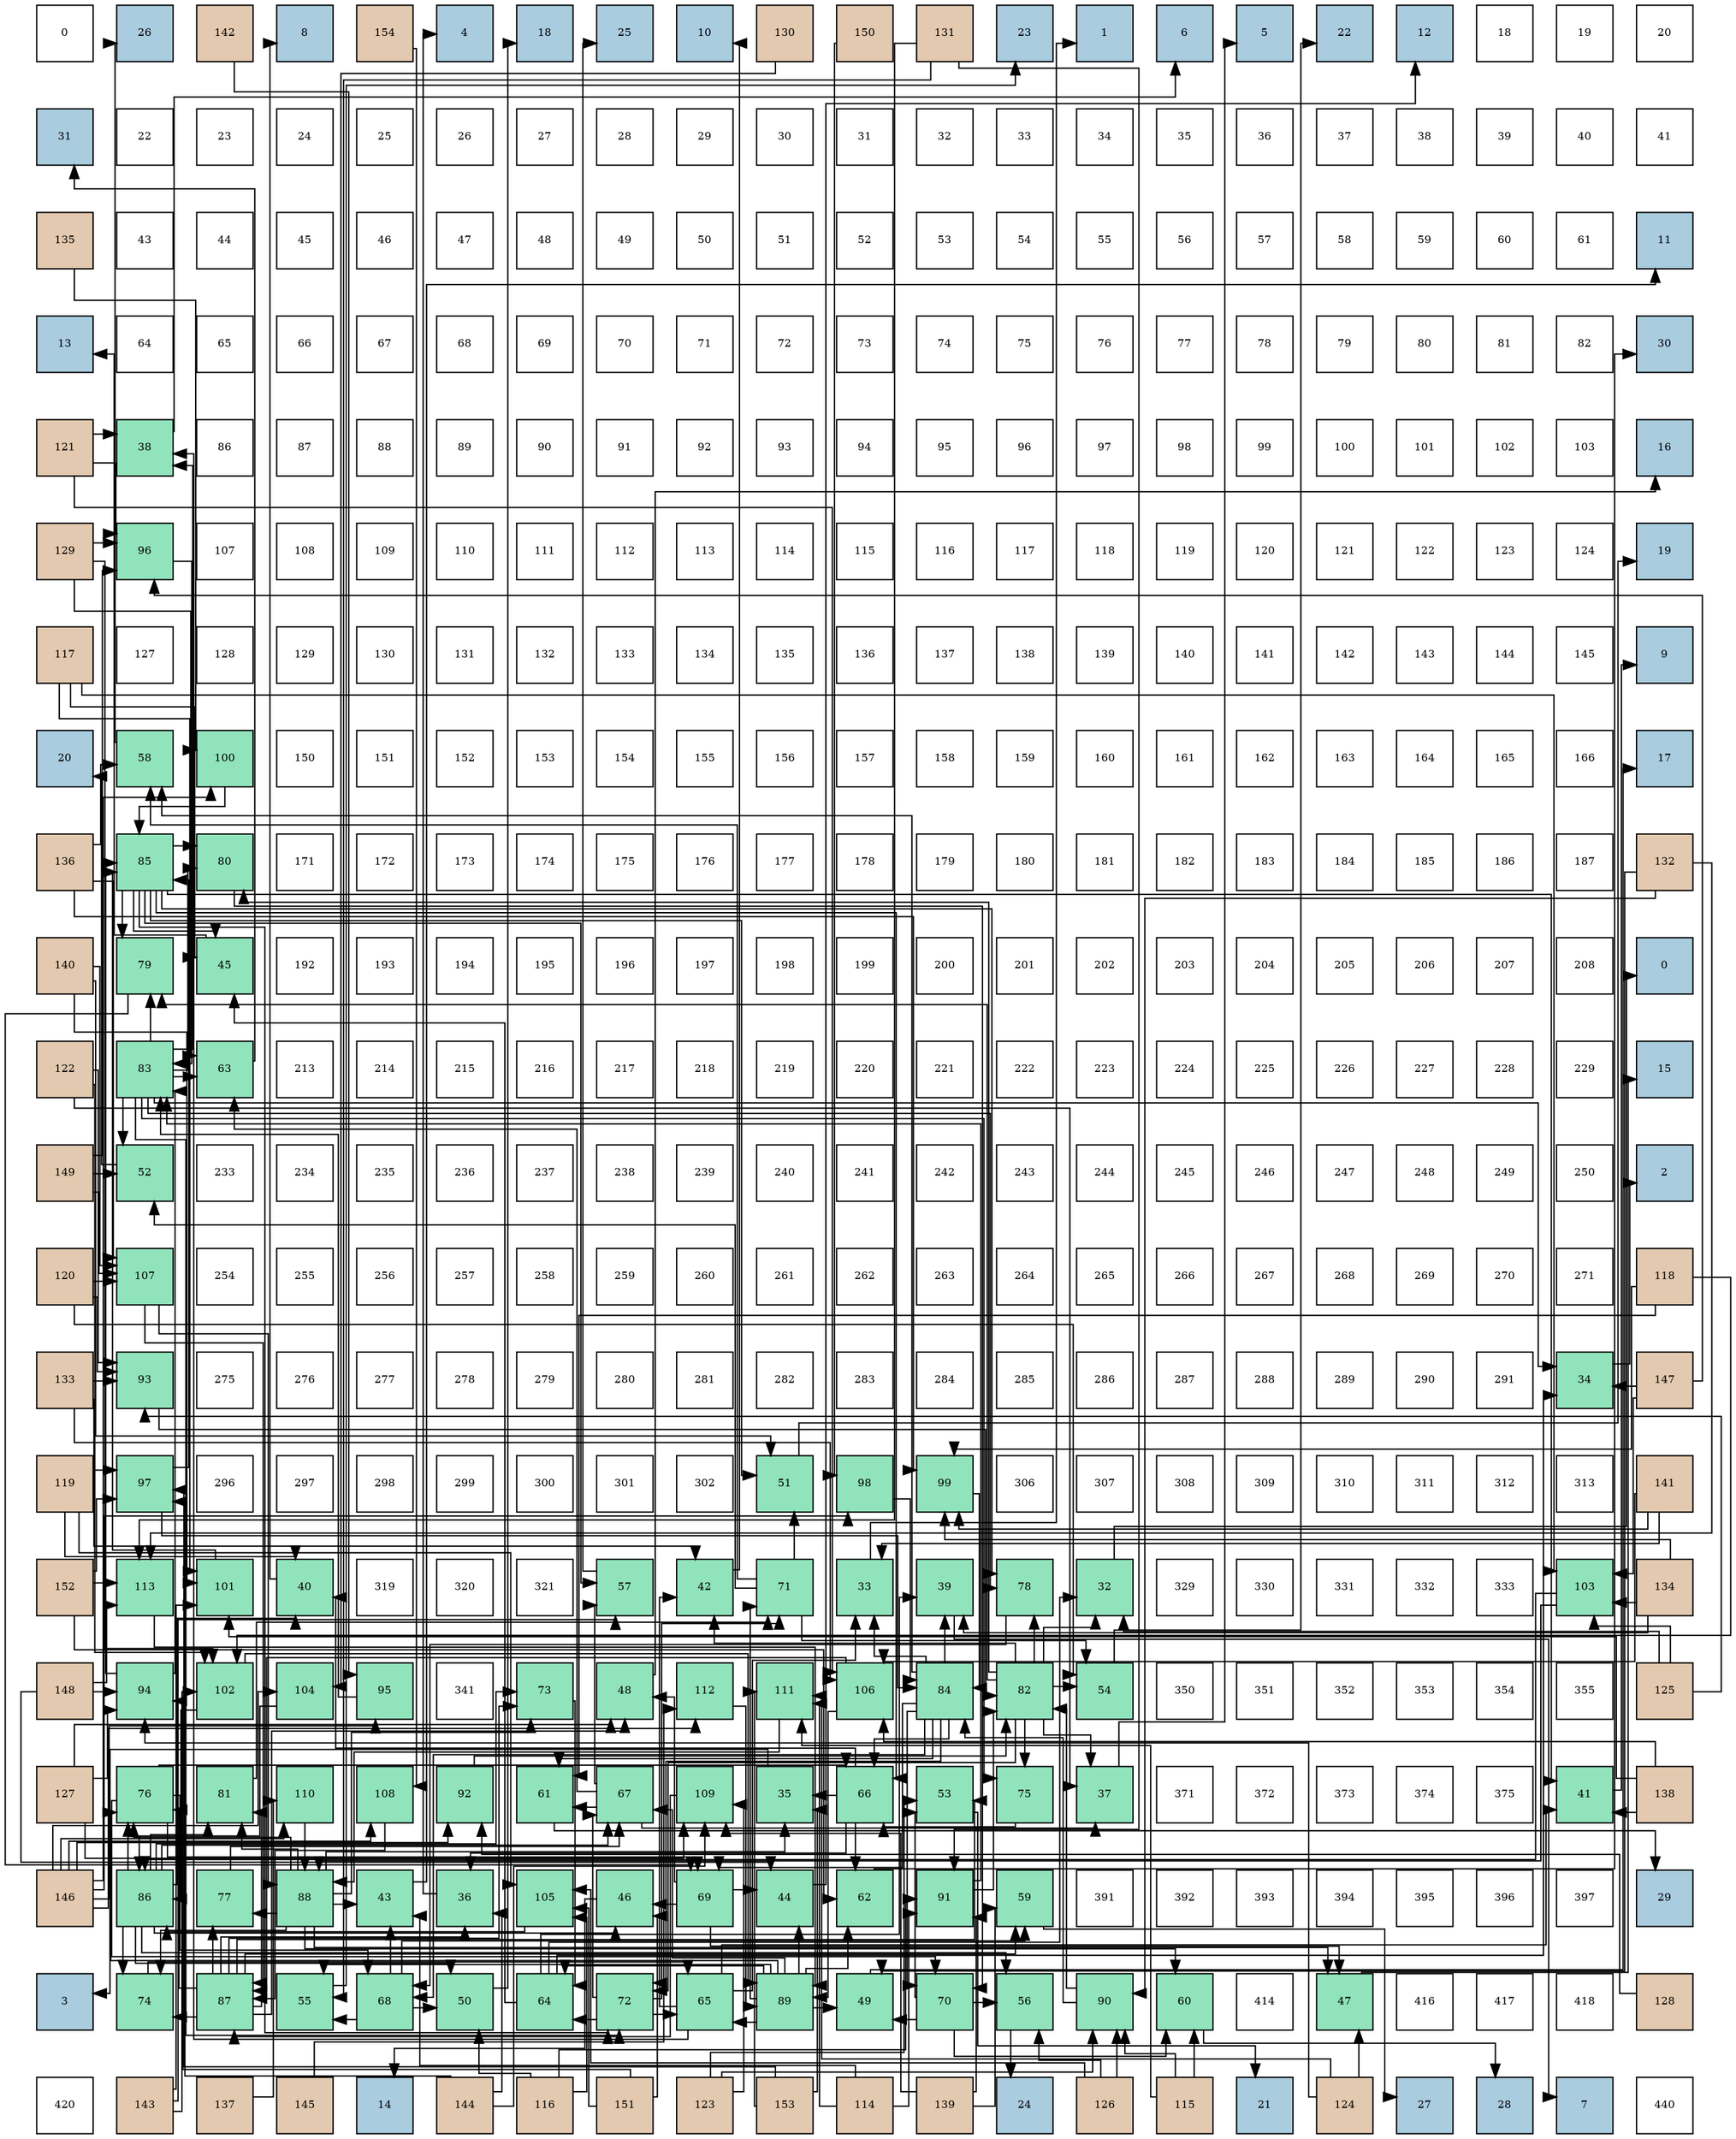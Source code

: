 digraph layout{
 rankdir=TB;
 splines=ortho;
 node [style=filled shape=square fixedsize=true width=0.6];
0[label="0", fontsize=8, fillcolor="#ffffff"];
1[label="26", fontsize=8, fillcolor="#a9ccde"];
2[label="142", fontsize=8, fillcolor="#e3c9af"];
3[label="8", fontsize=8, fillcolor="#a9ccde"];
4[label="154", fontsize=8, fillcolor="#e3c9af"];
5[label="4", fontsize=8, fillcolor="#a9ccde"];
6[label="18", fontsize=8, fillcolor="#a9ccde"];
7[label="25", fontsize=8, fillcolor="#a9ccde"];
8[label="10", fontsize=8, fillcolor="#a9ccde"];
9[label="130", fontsize=8, fillcolor="#e3c9af"];
10[label="150", fontsize=8, fillcolor="#e3c9af"];
11[label="131", fontsize=8, fillcolor="#e3c9af"];
12[label="23", fontsize=8, fillcolor="#a9ccde"];
13[label="1", fontsize=8, fillcolor="#a9ccde"];
14[label="6", fontsize=8, fillcolor="#a9ccde"];
15[label="5", fontsize=8, fillcolor="#a9ccde"];
16[label="22", fontsize=8, fillcolor="#a9ccde"];
17[label="12", fontsize=8, fillcolor="#a9ccde"];
18[label="18", fontsize=8, fillcolor="#ffffff"];
19[label="19", fontsize=8, fillcolor="#ffffff"];
20[label="20", fontsize=8, fillcolor="#ffffff"];
21[label="31", fontsize=8, fillcolor="#a9ccde"];
22[label="22", fontsize=8, fillcolor="#ffffff"];
23[label="23", fontsize=8, fillcolor="#ffffff"];
24[label="24", fontsize=8, fillcolor="#ffffff"];
25[label="25", fontsize=8, fillcolor="#ffffff"];
26[label="26", fontsize=8, fillcolor="#ffffff"];
27[label="27", fontsize=8, fillcolor="#ffffff"];
28[label="28", fontsize=8, fillcolor="#ffffff"];
29[label="29", fontsize=8, fillcolor="#ffffff"];
30[label="30", fontsize=8, fillcolor="#ffffff"];
31[label="31", fontsize=8, fillcolor="#ffffff"];
32[label="32", fontsize=8, fillcolor="#ffffff"];
33[label="33", fontsize=8, fillcolor="#ffffff"];
34[label="34", fontsize=8, fillcolor="#ffffff"];
35[label="35", fontsize=8, fillcolor="#ffffff"];
36[label="36", fontsize=8, fillcolor="#ffffff"];
37[label="37", fontsize=8, fillcolor="#ffffff"];
38[label="38", fontsize=8, fillcolor="#ffffff"];
39[label="39", fontsize=8, fillcolor="#ffffff"];
40[label="40", fontsize=8, fillcolor="#ffffff"];
41[label="41", fontsize=8, fillcolor="#ffffff"];
42[label="135", fontsize=8, fillcolor="#e3c9af"];
43[label="43", fontsize=8, fillcolor="#ffffff"];
44[label="44", fontsize=8, fillcolor="#ffffff"];
45[label="45", fontsize=8, fillcolor="#ffffff"];
46[label="46", fontsize=8, fillcolor="#ffffff"];
47[label="47", fontsize=8, fillcolor="#ffffff"];
48[label="48", fontsize=8, fillcolor="#ffffff"];
49[label="49", fontsize=8, fillcolor="#ffffff"];
50[label="50", fontsize=8, fillcolor="#ffffff"];
51[label="51", fontsize=8, fillcolor="#ffffff"];
52[label="52", fontsize=8, fillcolor="#ffffff"];
53[label="53", fontsize=8, fillcolor="#ffffff"];
54[label="54", fontsize=8, fillcolor="#ffffff"];
55[label="55", fontsize=8, fillcolor="#ffffff"];
56[label="56", fontsize=8, fillcolor="#ffffff"];
57[label="57", fontsize=8, fillcolor="#ffffff"];
58[label="58", fontsize=8, fillcolor="#ffffff"];
59[label="59", fontsize=8, fillcolor="#ffffff"];
60[label="60", fontsize=8, fillcolor="#ffffff"];
61[label="61", fontsize=8, fillcolor="#ffffff"];
62[label="11", fontsize=8, fillcolor="#a9ccde"];
63[label="13", fontsize=8, fillcolor="#a9ccde"];
64[label="64", fontsize=8, fillcolor="#ffffff"];
65[label="65", fontsize=8, fillcolor="#ffffff"];
66[label="66", fontsize=8, fillcolor="#ffffff"];
67[label="67", fontsize=8, fillcolor="#ffffff"];
68[label="68", fontsize=8, fillcolor="#ffffff"];
69[label="69", fontsize=8, fillcolor="#ffffff"];
70[label="70", fontsize=8, fillcolor="#ffffff"];
71[label="71", fontsize=8, fillcolor="#ffffff"];
72[label="72", fontsize=8, fillcolor="#ffffff"];
73[label="73", fontsize=8, fillcolor="#ffffff"];
74[label="74", fontsize=8, fillcolor="#ffffff"];
75[label="75", fontsize=8, fillcolor="#ffffff"];
76[label="76", fontsize=8, fillcolor="#ffffff"];
77[label="77", fontsize=8, fillcolor="#ffffff"];
78[label="78", fontsize=8, fillcolor="#ffffff"];
79[label="79", fontsize=8, fillcolor="#ffffff"];
80[label="80", fontsize=8, fillcolor="#ffffff"];
81[label="81", fontsize=8, fillcolor="#ffffff"];
82[label="82", fontsize=8, fillcolor="#ffffff"];
83[label="30", fontsize=8, fillcolor="#a9ccde"];
84[label="121", fontsize=8, fillcolor="#e3c9af"];
85[label="38", fontsize=8, fillcolor="#91e3bb"];
86[label="86", fontsize=8, fillcolor="#ffffff"];
87[label="87", fontsize=8, fillcolor="#ffffff"];
88[label="88", fontsize=8, fillcolor="#ffffff"];
89[label="89", fontsize=8, fillcolor="#ffffff"];
90[label="90", fontsize=8, fillcolor="#ffffff"];
91[label="91", fontsize=8, fillcolor="#ffffff"];
92[label="92", fontsize=8, fillcolor="#ffffff"];
93[label="93", fontsize=8, fillcolor="#ffffff"];
94[label="94", fontsize=8, fillcolor="#ffffff"];
95[label="95", fontsize=8, fillcolor="#ffffff"];
96[label="96", fontsize=8, fillcolor="#ffffff"];
97[label="97", fontsize=8, fillcolor="#ffffff"];
98[label="98", fontsize=8, fillcolor="#ffffff"];
99[label="99", fontsize=8, fillcolor="#ffffff"];
100[label="100", fontsize=8, fillcolor="#ffffff"];
101[label="101", fontsize=8, fillcolor="#ffffff"];
102[label="102", fontsize=8, fillcolor="#ffffff"];
103[label="103", fontsize=8, fillcolor="#ffffff"];
104[label="16", fontsize=8, fillcolor="#a9ccde"];
105[label="129", fontsize=8, fillcolor="#e3c9af"];
106[label="96", fontsize=8, fillcolor="#91e3bb"];
107[label="107", fontsize=8, fillcolor="#ffffff"];
108[label="108", fontsize=8, fillcolor="#ffffff"];
109[label="109", fontsize=8, fillcolor="#ffffff"];
110[label="110", fontsize=8, fillcolor="#ffffff"];
111[label="111", fontsize=8, fillcolor="#ffffff"];
112[label="112", fontsize=8, fillcolor="#ffffff"];
113[label="113", fontsize=8, fillcolor="#ffffff"];
114[label="114", fontsize=8, fillcolor="#ffffff"];
115[label="115", fontsize=8, fillcolor="#ffffff"];
116[label="116", fontsize=8, fillcolor="#ffffff"];
117[label="117", fontsize=8, fillcolor="#ffffff"];
118[label="118", fontsize=8, fillcolor="#ffffff"];
119[label="119", fontsize=8, fillcolor="#ffffff"];
120[label="120", fontsize=8, fillcolor="#ffffff"];
121[label="121", fontsize=8, fillcolor="#ffffff"];
122[label="122", fontsize=8, fillcolor="#ffffff"];
123[label="123", fontsize=8, fillcolor="#ffffff"];
124[label="124", fontsize=8, fillcolor="#ffffff"];
125[label="19", fontsize=8, fillcolor="#a9ccde"];
126[label="117", fontsize=8, fillcolor="#e3c9af"];
127[label="127", fontsize=8, fillcolor="#ffffff"];
128[label="128", fontsize=8, fillcolor="#ffffff"];
129[label="129", fontsize=8, fillcolor="#ffffff"];
130[label="130", fontsize=8, fillcolor="#ffffff"];
131[label="131", fontsize=8, fillcolor="#ffffff"];
132[label="132", fontsize=8, fillcolor="#ffffff"];
133[label="133", fontsize=8, fillcolor="#ffffff"];
134[label="134", fontsize=8, fillcolor="#ffffff"];
135[label="135", fontsize=8, fillcolor="#ffffff"];
136[label="136", fontsize=8, fillcolor="#ffffff"];
137[label="137", fontsize=8, fillcolor="#ffffff"];
138[label="138", fontsize=8, fillcolor="#ffffff"];
139[label="139", fontsize=8, fillcolor="#ffffff"];
140[label="140", fontsize=8, fillcolor="#ffffff"];
141[label="141", fontsize=8, fillcolor="#ffffff"];
142[label="142", fontsize=8, fillcolor="#ffffff"];
143[label="143", fontsize=8, fillcolor="#ffffff"];
144[label="144", fontsize=8, fillcolor="#ffffff"];
145[label="145", fontsize=8, fillcolor="#ffffff"];
146[label="9", fontsize=8, fillcolor="#a9ccde"];
147[label="20", fontsize=8, fillcolor="#a9ccde"];
148[label="58", fontsize=8, fillcolor="#91e3bb"];
149[label="100", fontsize=8, fillcolor="#91e3bb"];
150[label="150", fontsize=8, fillcolor="#ffffff"];
151[label="151", fontsize=8, fillcolor="#ffffff"];
152[label="152", fontsize=8, fillcolor="#ffffff"];
153[label="153", fontsize=8, fillcolor="#ffffff"];
154[label="154", fontsize=8, fillcolor="#ffffff"];
155[label="155", fontsize=8, fillcolor="#ffffff"];
156[label="156", fontsize=8, fillcolor="#ffffff"];
157[label="157", fontsize=8, fillcolor="#ffffff"];
158[label="158", fontsize=8, fillcolor="#ffffff"];
159[label="159", fontsize=8, fillcolor="#ffffff"];
160[label="160", fontsize=8, fillcolor="#ffffff"];
161[label="161", fontsize=8, fillcolor="#ffffff"];
162[label="162", fontsize=8, fillcolor="#ffffff"];
163[label="163", fontsize=8, fillcolor="#ffffff"];
164[label="164", fontsize=8, fillcolor="#ffffff"];
165[label="165", fontsize=8, fillcolor="#ffffff"];
166[label="166", fontsize=8, fillcolor="#ffffff"];
167[label="17", fontsize=8, fillcolor="#a9ccde"];
168[label="136", fontsize=8, fillcolor="#e3c9af"];
169[label="85", fontsize=8, fillcolor="#91e3bb"];
170[label="80", fontsize=8, fillcolor="#91e3bb"];
171[label="171", fontsize=8, fillcolor="#ffffff"];
172[label="172", fontsize=8, fillcolor="#ffffff"];
173[label="173", fontsize=8, fillcolor="#ffffff"];
174[label="174", fontsize=8, fillcolor="#ffffff"];
175[label="175", fontsize=8, fillcolor="#ffffff"];
176[label="176", fontsize=8, fillcolor="#ffffff"];
177[label="177", fontsize=8, fillcolor="#ffffff"];
178[label="178", fontsize=8, fillcolor="#ffffff"];
179[label="179", fontsize=8, fillcolor="#ffffff"];
180[label="180", fontsize=8, fillcolor="#ffffff"];
181[label="181", fontsize=8, fillcolor="#ffffff"];
182[label="182", fontsize=8, fillcolor="#ffffff"];
183[label="183", fontsize=8, fillcolor="#ffffff"];
184[label="184", fontsize=8, fillcolor="#ffffff"];
185[label="185", fontsize=8, fillcolor="#ffffff"];
186[label="186", fontsize=8, fillcolor="#ffffff"];
187[label="187", fontsize=8, fillcolor="#ffffff"];
188[label="132", fontsize=8, fillcolor="#e3c9af"];
189[label="140", fontsize=8, fillcolor="#e3c9af"];
190[label="79", fontsize=8, fillcolor="#91e3bb"];
191[label="45", fontsize=8, fillcolor="#91e3bb"];
192[label="192", fontsize=8, fillcolor="#ffffff"];
193[label="193", fontsize=8, fillcolor="#ffffff"];
194[label="194", fontsize=8, fillcolor="#ffffff"];
195[label="195", fontsize=8, fillcolor="#ffffff"];
196[label="196", fontsize=8, fillcolor="#ffffff"];
197[label="197", fontsize=8, fillcolor="#ffffff"];
198[label="198", fontsize=8, fillcolor="#ffffff"];
199[label="199", fontsize=8, fillcolor="#ffffff"];
200[label="200", fontsize=8, fillcolor="#ffffff"];
201[label="201", fontsize=8, fillcolor="#ffffff"];
202[label="202", fontsize=8, fillcolor="#ffffff"];
203[label="203", fontsize=8, fillcolor="#ffffff"];
204[label="204", fontsize=8, fillcolor="#ffffff"];
205[label="205", fontsize=8, fillcolor="#ffffff"];
206[label="206", fontsize=8, fillcolor="#ffffff"];
207[label="207", fontsize=8, fillcolor="#ffffff"];
208[label="208", fontsize=8, fillcolor="#ffffff"];
209[label="0", fontsize=8, fillcolor="#a9ccde"];
210[label="122", fontsize=8, fillcolor="#e3c9af"];
211[label="83", fontsize=8, fillcolor="#91e3bb"];
212[label="63", fontsize=8, fillcolor="#91e3bb"];
213[label="213", fontsize=8, fillcolor="#ffffff"];
214[label="214", fontsize=8, fillcolor="#ffffff"];
215[label="215", fontsize=8, fillcolor="#ffffff"];
216[label="216", fontsize=8, fillcolor="#ffffff"];
217[label="217", fontsize=8, fillcolor="#ffffff"];
218[label="218", fontsize=8, fillcolor="#ffffff"];
219[label="219", fontsize=8, fillcolor="#ffffff"];
220[label="220", fontsize=8, fillcolor="#ffffff"];
221[label="221", fontsize=8, fillcolor="#ffffff"];
222[label="222", fontsize=8, fillcolor="#ffffff"];
223[label="223", fontsize=8, fillcolor="#ffffff"];
224[label="224", fontsize=8, fillcolor="#ffffff"];
225[label="225", fontsize=8, fillcolor="#ffffff"];
226[label="226", fontsize=8, fillcolor="#ffffff"];
227[label="227", fontsize=8, fillcolor="#ffffff"];
228[label="228", fontsize=8, fillcolor="#ffffff"];
229[label="229", fontsize=8, fillcolor="#ffffff"];
230[label="15", fontsize=8, fillcolor="#a9ccde"];
231[label="149", fontsize=8, fillcolor="#e3c9af"];
232[label="52", fontsize=8, fillcolor="#91e3bb"];
233[label="233", fontsize=8, fillcolor="#ffffff"];
234[label="234", fontsize=8, fillcolor="#ffffff"];
235[label="235", fontsize=8, fillcolor="#ffffff"];
236[label="236", fontsize=8, fillcolor="#ffffff"];
237[label="237", fontsize=8, fillcolor="#ffffff"];
238[label="238", fontsize=8, fillcolor="#ffffff"];
239[label="239", fontsize=8, fillcolor="#ffffff"];
240[label="240", fontsize=8, fillcolor="#ffffff"];
241[label="241", fontsize=8, fillcolor="#ffffff"];
242[label="242", fontsize=8, fillcolor="#ffffff"];
243[label="243", fontsize=8, fillcolor="#ffffff"];
244[label="244", fontsize=8, fillcolor="#ffffff"];
245[label="245", fontsize=8, fillcolor="#ffffff"];
246[label="246", fontsize=8, fillcolor="#ffffff"];
247[label="247", fontsize=8, fillcolor="#ffffff"];
248[label="248", fontsize=8, fillcolor="#ffffff"];
249[label="249", fontsize=8, fillcolor="#ffffff"];
250[label="250", fontsize=8, fillcolor="#ffffff"];
251[label="2", fontsize=8, fillcolor="#a9ccde"];
252[label="120", fontsize=8, fillcolor="#e3c9af"];
253[label="107", fontsize=8, fillcolor="#91e3bb"];
254[label="254", fontsize=8, fillcolor="#ffffff"];
255[label="255", fontsize=8, fillcolor="#ffffff"];
256[label="256", fontsize=8, fillcolor="#ffffff"];
257[label="257", fontsize=8, fillcolor="#ffffff"];
258[label="258", fontsize=8, fillcolor="#ffffff"];
259[label="259", fontsize=8, fillcolor="#ffffff"];
260[label="260", fontsize=8, fillcolor="#ffffff"];
261[label="261", fontsize=8, fillcolor="#ffffff"];
262[label="262", fontsize=8, fillcolor="#ffffff"];
263[label="263", fontsize=8, fillcolor="#ffffff"];
264[label="264", fontsize=8, fillcolor="#ffffff"];
265[label="265", fontsize=8, fillcolor="#ffffff"];
266[label="266", fontsize=8, fillcolor="#ffffff"];
267[label="267", fontsize=8, fillcolor="#ffffff"];
268[label="268", fontsize=8, fillcolor="#ffffff"];
269[label="269", fontsize=8, fillcolor="#ffffff"];
270[label="270", fontsize=8, fillcolor="#ffffff"];
271[label="271", fontsize=8, fillcolor="#ffffff"];
272[label="118", fontsize=8, fillcolor="#e3c9af"];
273[label="133", fontsize=8, fillcolor="#e3c9af"];
274[label="93", fontsize=8, fillcolor="#91e3bb"];
275[label="275", fontsize=8, fillcolor="#ffffff"];
276[label="276", fontsize=8, fillcolor="#ffffff"];
277[label="277", fontsize=8, fillcolor="#ffffff"];
278[label="278", fontsize=8, fillcolor="#ffffff"];
279[label="279", fontsize=8, fillcolor="#ffffff"];
280[label="280", fontsize=8, fillcolor="#ffffff"];
281[label="281", fontsize=8, fillcolor="#ffffff"];
282[label="282", fontsize=8, fillcolor="#ffffff"];
283[label="283", fontsize=8, fillcolor="#ffffff"];
284[label="284", fontsize=8, fillcolor="#ffffff"];
285[label="285", fontsize=8, fillcolor="#ffffff"];
286[label="286", fontsize=8, fillcolor="#ffffff"];
287[label="287", fontsize=8, fillcolor="#ffffff"];
288[label="288", fontsize=8, fillcolor="#ffffff"];
289[label="289", fontsize=8, fillcolor="#ffffff"];
290[label="290", fontsize=8, fillcolor="#ffffff"];
291[label="291", fontsize=8, fillcolor="#ffffff"];
292[label="34", fontsize=8, fillcolor="#91e3bb"];
293[label="147", fontsize=8, fillcolor="#e3c9af"];
294[label="119", fontsize=8, fillcolor="#e3c9af"];
295[label="97", fontsize=8, fillcolor="#91e3bb"];
296[label="296", fontsize=8, fillcolor="#ffffff"];
297[label="297", fontsize=8, fillcolor="#ffffff"];
298[label="298", fontsize=8, fillcolor="#ffffff"];
299[label="299", fontsize=8, fillcolor="#ffffff"];
300[label="300", fontsize=8, fillcolor="#ffffff"];
301[label="301", fontsize=8, fillcolor="#ffffff"];
302[label="302", fontsize=8, fillcolor="#ffffff"];
303[label="51", fontsize=8, fillcolor="#91e3bb"];
304[label="98", fontsize=8, fillcolor="#91e3bb"];
305[label="99", fontsize=8, fillcolor="#91e3bb"];
306[label="306", fontsize=8, fillcolor="#ffffff"];
307[label="307", fontsize=8, fillcolor="#ffffff"];
308[label="308", fontsize=8, fillcolor="#ffffff"];
309[label="309", fontsize=8, fillcolor="#ffffff"];
310[label="310", fontsize=8, fillcolor="#ffffff"];
311[label="311", fontsize=8, fillcolor="#ffffff"];
312[label="312", fontsize=8, fillcolor="#ffffff"];
313[label="313", fontsize=8, fillcolor="#ffffff"];
314[label="141", fontsize=8, fillcolor="#e3c9af"];
315[label="152", fontsize=8, fillcolor="#e3c9af"];
316[label="113", fontsize=8, fillcolor="#91e3bb"];
317[label="101", fontsize=8, fillcolor="#91e3bb"];
318[label="40", fontsize=8, fillcolor="#91e3bb"];
319[label="319", fontsize=8, fillcolor="#ffffff"];
320[label="320", fontsize=8, fillcolor="#ffffff"];
321[label="321", fontsize=8, fillcolor="#ffffff"];
322[label="57", fontsize=8, fillcolor="#91e3bb"];
323[label="42", fontsize=8, fillcolor="#91e3bb"];
324[label="71", fontsize=8, fillcolor="#91e3bb"];
325[label="33", fontsize=8, fillcolor="#91e3bb"];
326[label="39", fontsize=8, fillcolor="#91e3bb"];
327[label="78", fontsize=8, fillcolor="#91e3bb"];
328[label="32", fontsize=8, fillcolor="#91e3bb"];
329[label="329", fontsize=8, fillcolor="#ffffff"];
330[label="330", fontsize=8, fillcolor="#ffffff"];
331[label="331", fontsize=8, fillcolor="#ffffff"];
332[label="332", fontsize=8, fillcolor="#ffffff"];
333[label="333", fontsize=8, fillcolor="#ffffff"];
334[label="103", fontsize=8, fillcolor="#91e3bb"];
335[label="134", fontsize=8, fillcolor="#e3c9af"];
336[label="148", fontsize=8, fillcolor="#e3c9af"];
337[label="94", fontsize=8, fillcolor="#91e3bb"];
338[label="102", fontsize=8, fillcolor="#91e3bb"];
339[label="104", fontsize=8, fillcolor="#91e3bb"];
340[label="95", fontsize=8, fillcolor="#91e3bb"];
341[label="341", fontsize=8, fillcolor="#ffffff"];
342[label="73", fontsize=8, fillcolor="#91e3bb"];
343[label="48", fontsize=8, fillcolor="#91e3bb"];
344[label="112", fontsize=8, fillcolor="#91e3bb"];
345[label="111", fontsize=8, fillcolor="#91e3bb"];
346[label="106", fontsize=8, fillcolor="#91e3bb"];
347[label="84", fontsize=8, fillcolor="#91e3bb"];
348[label="82", fontsize=8, fillcolor="#91e3bb"];
349[label="54", fontsize=8, fillcolor="#91e3bb"];
350[label="350", fontsize=8, fillcolor="#ffffff"];
351[label="351", fontsize=8, fillcolor="#ffffff"];
352[label="352", fontsize=8, fillcolor="#ffffff"];
353[label="353", fontsize=8, fillcolor="#ffffff"];
354[label="354", fontsize=8, fillcolor="#ffffff"];
355[label="355", fontsize=8, fillcolor="#ffffff"];
356[label="125", fontsize=8, fillcolor="#e3c9af"];
357[label="127", fontsize=8, fillcolor="#e3c9af"];
358[label="76", fontsize=8, fillcolor="#91e3bb"];
359[label="81", fontsize=8, fillcolor="#91e3bb"];
360[label="110", fontsize=8, fillcolor="#91e3bb"];
361[label="108", fontsize=8, fillcolor="#91e3bb"];
362[label="92", fontsize=8, fillcolor="#91e3bb"];
363[label="61", fontsize=8, fillcolor="#91e3bb"];
364[label="67", fontsize=8, fillcolor="#91e3bb"];
365[label="109", fontsize=8, fillcolor="#91e3bb"];
366[label="35", fontsize=8, fillcolor="#91e3bb"];
367[label="66", fontsize=8, fillcolor="#91e3bb"];
368[label="53", fontsize=8, fillcolor="#91e3bb"];
369[label="75", fontsize=8, fillcolor="#91e3bb"];
370[label="37", fontsize=8, fillcolor="#91e3bb"];
371[label="371", fontsize=8, fillcolor="#ffffff"];
372[label="372", fontsize=8, fillcolor="#ffffff"];
373[label="373", fontsize=8, fillcolor="#ffffff"];
374[label="374", fontsize=8, fillcolor="#ffffff"];
375[label="375", fontsize=8, fillcolor="#ffffff"];
376[label="41", fontsize=8, fillcolor="#91e3bb"];
377[label="138", fontsize=8, fillcolor="#e3c9af"];
378[label="146", fontsize=8, fillcolor="#e3c9af"];
379[label="86", fontsize=8, fillcolor="#91e3bb"];
380[label="77", fontsize=8, fillcolor="#91e3bb"];
381[label="88", fontsize=8, fillcolor="#91e3bb"];
382[label="43", fontsize=8, fillcolor="#91e3bb"];
383[label="36", fontsize=8, fillcolor="#91e3bb"];
384[label="105", fontsize=8, fillcolor="#91e3bb"];
385[label="46", fontsize=8, fillcolor="#91e3bb"];
386[label="69", fontsize=8, fillcolor="#91e3bb"];
387[label="44", fontsize=8, fillcolor="#91e3bb"];
388[label="62", fontsize=8, fillcolor="#91e3bb"];
389[label="91", fontsize=8, fillcolor="#91e3bb"];
390[label="59", fontsize=8, fillcolor="#91e3bb"];
391[label="391", fontsize=8, fillcolor="#ffffff"];
392[label="392", fontsize=8, fillcolor="#ffffff"];
393[label="393", fontsize=8, fillcolor="#ffffff"];
394[label="394", fontsize=8, fillcolor="#ffffff"];
395[label="395", fontsize=8, fillcolor="#ffffff"];
396[label="396", fontsize=8, fillcolor="#ffffff"];
397[label="397", fontsize=8, fillcolor="#ffffff"];
398[label="29", fontsize=8, fillcolor="#a9ccde"];
399[label="3", fontsize=8, fillcolor="#a9ccde"];
400[label="74", fontsize=8, fillcolor="#91e3bb"];
401[label="87", fontsize=8, fillcolor="#91e3bb"];
402[label="55", fontsize=8, fillcolor="#91e3bb"];
403[label="68", fontsize=8, fillcolor="#91e3bb"];
404[label="50", fontsize=8, fillcolor="#91e3bb"];
405[label="64", fontsize=8, fillcolor="#91e3bb"];
406[label="72", fontsize=8, fillcolor="#91e3bb"];
407[label="65", fontsize=8, fillcolor="#91e3bb"];
408[label="89", fontsize=8, fillcolor="#91e3bb"];
409[label="49", fontsize=8, fillcolor="#91e3bb"];
410[label="70", fontsize=8, fillcolor="#91e3bb"];
411[label="56", fontsize=8, fillcolor="#91e3bb"];
412[label="90", fontsize=8, fillcolor="#91e3bb"];
413[label="60", fontsize=8, fillcolor="#91e3bb"];
414[label="414", fontsize=8, fillcolor="#ffffff"];
415[label="47", fontsize=8, fillcolor="#91e3bb"];
416[label="416", fontsize=8, fillcolor="#ffffff"];
417[label="417", fontsize=8, fillcolor="#ffffff"];
418[label="418", fontsize=8, fillcolor="#ffffff"];
419[label="128", fontsize=8, fillcolor="#e3c9af"];
420[label="420", fontsize=8, fillcolor="#ffffff"];
421[label="143", fontsize=8, fillcolor="#e3c9af"];
422[label="137", fontsize=8, fillcolor="#e3c9af"];
423[label="145", fontsize=8, fillcolor="#e3c9af"];
424[label="14", fontsize=8, fillcolor="#a9ccde"];
425[label="144", fontsize=8, fillcolor="#e3c9af"];
426[label="116", fontsize=8, fillcolor="#e3c9af"];
427[label="151", fontsize=8, fillcolor="#e3c9af"];
428[label="123", fontsize=8, fillcolor="#e3c9af"];
429[label="153", fontsize=8, fillcolor="#e3c9af"];
430[label="114", fontsize=8, fillcolor="#e3c9af"];
431[label="139", fontsize=8, fillcolor="#e3c9af"];
432[label="24", fontsize=8, fillcolor="#a9ccde"];
433[label="126", fontsize=8, fillcolor="#e3c9af"];
434[label="115", fontsize=8, fillcolor="#e3c9af"];
435[label="21", fontsize=8, fillcolor="#a9ccde"];
436[label="124", fontsize=8, fillcolor="#e3c9af"];
437[label="27", fontsize=8, fillcolor="#a9ccde"];
438[label="28", fontsize=8, fillcolor="#a9ccde"];
439[label="7", fontsize=8, fillcolor="#a9ccde"];
440[label="440", fontsize=8, fillcolor="#ffffff"];
edge [constraint=false, style=vis];328 -> 209;
325 -> 13;
292 -> 251;
366 -> 399;
383 -> 5;
370 -> 15;
85 -> 14;
326 -> 439;
318 -> 3;
376 -> 146;
323 -> 8;
382 -> 62;
387 -> 17;
191 -> 63;
385 -> 424;
415 -> 230;
343 -> 104;
409 -> 167;
404 -> 6;
303 -> 125;
232 -> 147;
368 -> 435;
349 -> 16;
402 -> 12;
411 -> 432;
322 -> 7;
148 -> 1;
390 -> 437;
413 -> 438;
363 -> 398;
388 -> 83;
212 -> 21;
405 -> 328;
405 -> 292;
405 -> 326;
405 -> 191;
407 -> 325;
407 -> 85;
407 -> 376;
407 -> 323;
367 -> 366;
367 -> 383;
367 -> 318;
367 -> 388;
364 -> 370;
364 -> 322;
364 -> 363;
364 -> 212;
403 -> 382;
403 -> 404;
403 -> 402;
403 -> 390;
386 -> 387;
386 -> 385;
386 -> 415;
386 -> 343;
410 -> 409;
410 -> 368;
410 -> 411;
410 -> 413;
324 -> 303;
324 -> 232;
324 -> 349;
324 -> 148;
406 -> 405;
406 -> 407;
406 -> 364;
406 -> 324;
342 -> 405;
400 -> 407;
369 -> 367;
358 -> 367;
358 -> 403;
358 -> 386;
358 -> 410;
380 -> 364;
327 -> 403;
190 -> 386;
170 -> 410;
359 -> 324;
348 -> 328;
348 -> 370;
348 -> 323;
348 -> 349;
348 -> 406;
348 -> 369;
348 -> 327;
348 -> 190;
348 -> 170;
211 -> 292;
211 -> 85;
211 -> 232;
211 -> 212;
211 -> 406;
211 -> 369;
211 -> 327;
211 -> 190;
211 -> 170;
347 -> 325;
347 -> 326;
347 -> 148;
347 -> 363;
347 -> 367;
347 -> 403;
347 -> 386;
347 -> 410;
347 -> 406;
169 -> 376;
169 -> 191;
169 -> 303;
169 -> 322;
169 -> 367;
169 -> 406;
169 -> 327;
169 -> 190;
169 -> 170;
379 -> 318;
379 -> 385;
379 -> 404;
379 -> 411;
379 -> 364;
379 -> 342;
379 -> 400;
379 -> 358;
379 -> 359;
401 -> 383;
401 -> 343;
401 -> 368;
401 -> 390;
401 -> 342;
401 -> 400;
401 -> 358;
401 -> 380;
401 -> 359;
381 -> 366;
381 -> 382;
381 -> 415;
381 -> 413;
381 -> 342;
381 -> 400;
381 -> 358;
381 -> 380;
381 -> 359;
408 -> 387;
408 -> 409;
408 -> 402;
408 -> 388;
408 -> 405;
408 -> 407;
408 -> 364;
408 -> 324;
408 -> 358;
412 -> 348;
412 -> 347;
389 -> 348;
389 -> 211;
362 -> 348;
274 -> 348;
337 -> 211;
337 -> 169;
340 -> 211;
106 -> 211;
295 -> 347;
295 -> 169;
304 -> 347;
305 -> 347;
149 -> 169;
317 -> 169;
338 -> 379;
338 -> 408;
334 -> 379;
334 -> 381;
339 -> 379;
384 -> 379;
346 -> 401;
346 -> 408;
253 -> 401;
253 -> 381;
361 -> 401;
365 -> 401;
360 -> 381;
345 -> 381;
344 -> 408;
316 -> 408;
430 -> 382;
430 -> 389;
430 -> 345;
434 -> 413;
434 -> 412;
434 -> 345;
426 -> 404;
426 -> 389;
426 -> 384;
126 -> 191;
126 -> 317;
126 -> 334;
272 -> 363;
272 -> 305;
272 -> 338;
294 -> 318;
294 -> 295;
294 -> 384;
252 -> 349;
252 -> 274;
252 -> 253;
84 -> 85;
84 -> 106;
84 -> 346;
210 -> 370;
210 -> 274;
210 -> 338;
428 -> 368;
428 -> 412;
428 -> 365;
436 -> 415;
436 -> 337;
436 -> 345;
356 -> 328;
356 -> 274;
356 -> 334;
433 -> 411;
433 -> 412;
433 -> 384;
357 -> 343;
357 -> 337;
357 -> 365;
419 -> 362;
105 -> 212;
105 -> 106;
105 -> 338;
9 -> 339;
11 -> 402;
11 -> 389;
11 -> 316;
188 -> 409;
188 -> 412;
188 -> 316;
273 -> 323;
273 -> 274;
273 -> 346;
335 -> 326;
335 -> 305;
335 -> 334;
42 -> 149;
168 -> 148;
168 -> 305;
168 -> 253;
422 -> 360;
377 -> 376;
377 -> 317;
377 -> 346;
431 -> 390;
431 -> 389;
431 -> 365;
189 -> 303;
189 -> 317;
189 -> 253;
314 -> 325;
314 -> 305;
314 -> 346;
2 -> 340;
421 -> 322;
421 -> 317;
421 -> 338;
425 -> 383;
425 -> 295;
425 -> 365;
423 -> 344;
378 -> 362;
378 -> 340;
378 -> 304;
378 -> 149;
378 -> 339;
378 -> 361;
378 -> 360;
378 -> 344;
293 -> 292;
293 -> 106;
293 -> 334;
336 -> 387;
336 -> 337;
336 -> 316;
231 -> 232;
231 -> 106;
231 -> 253;
10 -> 304;
427 -> 385;
427 -> 337;
427 -> 384;
315 -> 388;
315 -> 295;
315 -> 316;
429 -> 366;
429 -> 295;
429 -> 345;
4 -> 361;
edge [constraint=true, style=invis];
0 -> 21 -> 42 -> 63 -> 84 -> 105 -> 126 -> 147 -> 168 -> 189 -> 210 -> 231 -> 252 -> 273 -> 294 -> 315 -> 336 -> 357 -> 378 -> 399 -> 420;
1 -> 22 -> 43 -> 64 -> 85 -> 106 -> 127 -> 148 -> 169 -> 190 -> 211 -> 232 -> 253 -> 274 -> 295 -> 316 -> 337 -> 358 -> 379 -> 400 -> 421;
2 -> 23 -> 44 -> 65 -> 86 -> 107 -> 128 -> 149 -> 170 -> 191 -> 212 -> 233 -> 254 -> 275 -> 296 -> 317 -> 338 -> 359 -> 380 -> 401 -> 422;
3 -> 24 -> 45 -> 66 -> 87 -> 108 -> 129 -> 150 -> 171 -> 192 -> 213 -> 234 -> 255 -> 276 -> 297 -> 318 -> 339 -> 360 -> 381 -> 402 -> 423;
4 -> 25 -> 46 -> 67 -> 88 -> 109 -> 130 -> 151 -> 172 -> 193 -> 214 -> 235 -> 256 -> 277 -> 298 -> 319 -> 340 -> 361 -> 382 -> 403 -> 424;
5 -> 26 -> 47 -> 68 -> 89 -> 110 -> 131 -> 152 -> 173 -> 194 -> 215 -> 236 -> 257 -> 278 -> 299 -> 320 -> 341 -> 362 -> 383 -> 404 -> 425;
6 -> 27 -> 48 -> 69 -> 90 -> 111 -> 132 -> 153 -> 174 -> 195 -> 216 -> 237 -> 258 -> 279 -> 300 -> 321 -> 342 -> 363 -> 384 -> 405 -> 426;
7 -> 28 -> 49 -> 70 -> 91 -> 112 -> 133 -> 154 -> 175 -> 196 -> 217 -> 238 -> 259 -> 280 -> 301 -> 322 -> 343 -> 364 -> 385 -> 406 -> 427;
8 -> 29 -> 50 -> 71 -> 92 -> 113 -> 134 -> 155 -> 176 -> 197 -> 218 -> 239 -> 260 -> 281 -> 302 -> 323 -> 344 -> 365 -> 386 -> 407 -> 428;
9 -> 30 -> 51 -> 72 -> 93 -> 114 -> 135 -> 156 -> 177 -> 198 -> 219 -> 240 -> 261 -> 282 -> 303 -> 324 -> 345 -> 366 -> 387 -> 408 -> 429;
10 -> 31 -> 52 -> 73 -> 94 -> 115 -> 136 -> 157 -> 178 -> 199 -> 220 -> 241 -> 262 -> 283 -> 304 -> 325 -> 346 -> 367 -> 388 -> 409 -> 430;
11 -> 32 -> 53 -> 74 -> 95 -> 116 -> 137 -> 158 -> 179 -> 200 -> 221 -> 242 -> 263 -> 284 -> 305 -> 326 -> 347 -> 368 -> 389 -> 410 -> 431;
12 -> 33 -> 54 -> 75 -> 96 -> 117 -> 138 -> 159 -> 180 -> 201 -> 222 -> 243 -> 264 -> 285 -> 306 -> 327 -> 348 -> 369 -> 390 -> 411 -> 432;
13 -> 34 -> 55 -> 76 -> 97 -> 118 -> 139 -> 160 -> 181 -> 202 -> 223 -> 244 -> 265 -> 286 -> 307 -> 328 -> 349 -> 370 -> 391 -> 412 -> 433;
14 -> 35 -> 56 -> 77 -> 98 -> 119 -> 140 -> 161 -> 182 -> 203 -> 224 -> 245 -> 266 -> 287 -> 308 -> 329 -> 350 -> 371 -> 392 -> 413 -> 434;
15 -> 36 -> 57 -> 78 -> 99 -> 120 -> 141 -> 162 -> 183 -> 204 -> 225 -> 246 -> 267 -> 288 -> 309 -> 330 -> 351 -> 372 -> 393 -> 414 -> 435;
16 -> 37 -> 58 -> 79 -> 100 -> 121 -> 142 -> 163 -> 184 -> 205 -> 226 -> 247 -> 268 -> 289 -> 310 -> 331 -> 352 -> 373 -> 394 -> 415 -> 436;
17 -> 38 -> 59 -> 80 -> 101 -> 122 -> 143 -> 164 -> 185 -> 206 -> 227 -> 248 -> 269 -> 290 -> 311 -> 332 -> 353 -> 374 -> 395 -> 416 -> 437;
18 -> 39 -> 60 -> 81 -> 102 -> 123 -> 144 -> 165 -> 186 -> 207 -> 228 -> 249 -> 270 -> 291 -> 312 -> 333 -> 354 -> 375 -> 396 -> 417 -> 438;
19 -> 40 -> 61 -> 82 -> 103 -> 124 -> 145 -> 166 -> 187 -> 208 -> 229 -> 250 -> 271 -> 292 -> 313 -> 334 -> 355 -> 376 -> 397 -> 418 -> 439;
20 -> 41 -> 62 -> 83 -> 104 -> 125 -> 146 -> 167 -> 188 -> 209 -> 230 -> 251 -> 272 -> 293 -> 314 -> 335 -> 356 -> 377 -> 398 -> 419 -> 440;
rank = same {0 -> 1 -> 2 -> 3 -> 4 -> 5 -> 6 -> 7 -> 8 -> 9 -> 10 -> 11 -> 12 -> 13 -> 14 -> 15 -> 16 -> 17 -> 18 -> 19 -> 20};
rank = same {21 -> 22 -> 23 -> 24 -> 25 -> 26 -> 27 -> 28 -> 29 -> 30 -> 31 -> 32 -> 33 -> 34 -> 35 -> 36 -> 37 -> 38 -> 39 -> 40 -> 41};
rank = same {42 -> 43 -> 44 -> 45 -> 46 -> 47 -> 48 -> 49 -> 50 -> 51 -> 52 -> 53 -> 54 -> 55 -> 56 -> 57 -> 58 -> 59 -> 60 -> 61 -> 62};
rank = same {63 -> 64 -> 65 -> 66 -> 67 -> 68 -> 69 -> 70 -> 71 -> 72 -> 73 -> 74 -> 75 -> 76 -> 77 -> 78 -> 79 -> 80 -> 81 -> 82 -> 83};
rank = same {84 -> 85 -> 86 -> 87 -> 88 -> 89 -> 90 -> 91 -> 92 -> 93 -> 94 -> 95 -> 96 -> 97 -> 98 -> 99 -> 100 -> 101 -> 102 -> 103 -> 104};
rank = same {105 -> 106 -> 107 -> 108 -> 109 -> 110 -> 111 -> 112 -> 113 -> 114 -> 115 -> 116 -> 117 -> 118 -> 119 -> 120 -> 121 -> 122 -> 123 -> 124 -> 125};
rank = same {126 -> 127 -> 128 -> 129 -> 130 -> 131 -> 132 -> 133 -> 134 -> 135 -> 136 -> 137 -> 138 -> 139 -> 140 -> 141 -> 142 -> 143 -> 144 -> 145 -> 146};
rank = same {147 -> 148 -> 149 -> 150 -> 151 -> 152 -> 153 -> 154 -> 155 -> 156 -> 157 -> 158 -> 159 -> 160 -> 161 -> 162 -> 163 -> 164 -> 165 -> 166 -> 167};
rank = same {168 -> 169 -> 170 -> 171 -> 172 -> 173 -> 174 -> 175 -> 176 -> 177 -> 178 -> 179 -> 180 -> 181 -> 182 -> 183 -> 184 -> 185 -> 186 -> 187 -> 188};
rank = same {189 -> 190 -> 191 -> 192 -> 193 -> 194 -> 195 -> 196 -> 197 -> 198 -> 199 -> 200 -> 201 -> 202 -> 203 -> 204 -> 205 -> 206 -> 207 -> 208 -> 209};
rank = same {210 -> 211 -> 212 -> 213 -> 214 -> 215 -> 216 -> 217 -> 218 -> 219 -> 220 -> 221 -> 222 -> 223 -> 224 -> 225 -> 226 -> 227 -> 228 -> 229 -> 230};
rank = same {231 -> 232 -> 233 -> 234 -> 235 -> 236 -> 237 -> 238 -> 239 -> 240 -> 241 -> 242 -> 243 -> 244 -> 245 -> 246 -> 247 -> 248 -> 249 -> 250 -> 251};
rank = same {252 -> 253 -> 254 -> 255 -> 256 -> 257 -> 258 -> 259 -> 260 -> 261 -> 262 -> 263 -> 264 -> 265 -> 266 -> 267 -> 268 -> 269 -> 270 -> 271 -> 272};
rank = same {273 -> 274 -> 275 -> 276 -> 277 -> 278 -> 279 -> 280 -> 281 -> 282 -> 283 -> 284 -> 285 -> 286 -> 287 -> 288 -> 289 -> 290 -> 291 -> 292 -> 293};
rank = same {294 -> 295 -> 296 -> 297 -> 298 -> 299 -> 300 -> 301 -> 302 -> 303 -> 304 -> 305 -> 306 -> 307 -> 308 -> 309 -> 310 -> 311 -> 312 -> 313 -> 314};
rank = same {315 -> 316 -> 317 -> 318 -> 319 -> 320 -> 321 -> 322 -> 323 -> 324 -> 325 -> 326 -> 327 -> 328 -> 329 -> 330 -> 331 -> 332 -> 333 -> 334 -> 335};
rank = same {336 -> 337 -> 338 -> 339 -> 340 -> 341 -> 342 -> 343 -> 344 -> 345 -> 346 -> 347 -> 348 -> 349 -> 350 -> 351 -> 352 -> 353 -> 354 -> 355 -> 356};
rank = same {357 -> 358 -> 359 -> 360 -> 361 -> 362 -> 363 -> 364 -> 365 -> 366 -> 367 -> 368 -> 369 -> 370 -> 371 -> 372 -> 373 -> 374 -> 375 -> 376 -> 377};
rank = same {378 -> 379 -> 380 -> 381 -> 382 -> 383 -> 384 -> 385 -> 386 -> 387 -> 388 -> 389 -> 390 -> 391 -> 392 -> 393 -> 394 -> 395 -> 396 -> 397 -> 398};
rank = same {399 -> 400 -> 401 -> 402 -> 403 -> 404 -> 405 -> 406 -> 407 -> 408 -> 409 -> 410 -> 411 -> 412 -> 413 -> 414 -> 415 -> 416 -> 417 -> 418 -> 419};
rank = same {420 -> 421 -> 422 -> 423 -> 424 -> 425 -> 426 -> 427 -> 428 -> 429 -> 430 -> 431 -> 432 -> 433 -> 434 -> 435 -> 436 -> 437 -> 438 -> 439 -> 440};
}